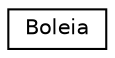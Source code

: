 digraph "Graphical Class Hierarchy"
{
  edge [fontname="Helvetica",fontsize="10",labelfontname="Helvetica",labelfontsize="10"];
  node [fontname="Helvetica",fontsize="10",shape=record];
  rankdir="LR";
  Node1 [label="Boleia",height=0.2,width=0.4,color="black", fillcolor="white", style="filled",URL="$class_boleia.html"];
}
